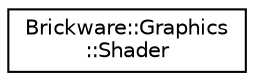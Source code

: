 digraph "Graphical Class Hierarchy"
{
  edge [fontname="Helvetica",fontsize="10",labelfontname="Helvetica",labelfontsize="10"];
  node [fontname="Helvetica",fontsize="10",shape=record];
  rankdir="LR";
  Node1 [label="Brickware::Graphics\l::Shader",height=0.2,width=0.4,color="black", fillcolor="white", style="filled",URL="$classBrickware_1_1Graphics_1_1Shader.html"];
}
